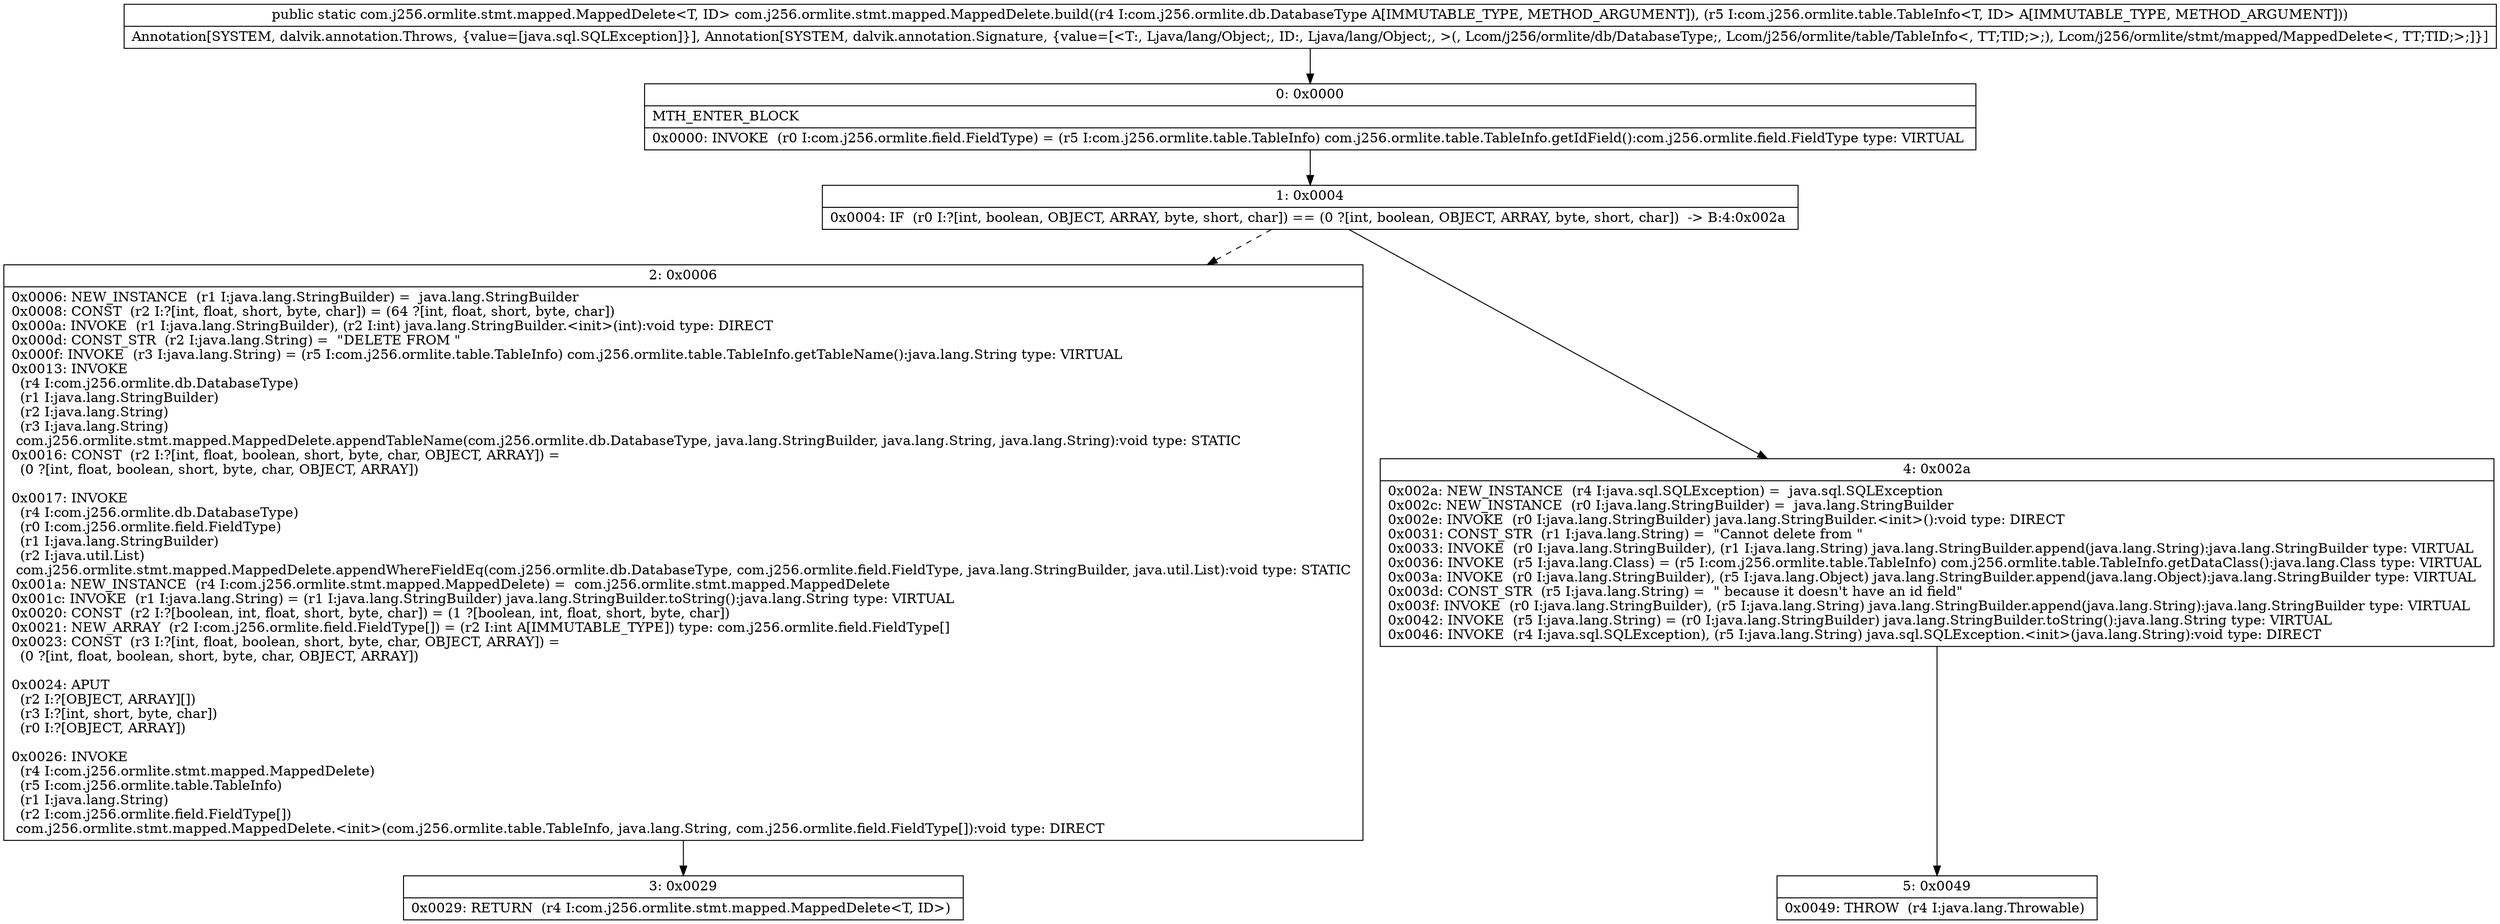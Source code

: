 digraph "CFG forcom.j256.ormlite.stmt.mapped.MappedDelete.build(Lcom\/j256\/ormlite\/db\/DatabaseType;Lcom\/j256\/ormlite\/table\/TableInfo;)Lcom\/j256\/ormlite\/stmt\/mapped\/MappedDelete;" {
Node_0 [shape=record,label="{0\:\ 0x0000|MTH_ENTER_BLOCK\l|0x0000: INVOKE  (r0 I:com.j256.ormlite.field.FieldType) = (r5 I:com.j256.ormlite.table.TableInfo) com.j256.ormlite.table.TableInfo.getIdField():com.j256.ormlite.field.FieldType type: VIRTUAL \l}"];
Node_1 [shape=record,label="{1\:\ 0x0004|0x0004: IF  (r0 I:?[int, boolean, OBJECT, ARRAY, byte, short, char]) == (0 ?[int, boolean, OBJECT, ARRAY, byte, short, char])  \-\> B:4:0x002a \l}"];
Node_2 [shape=record,label="{2\:\ 0x0006|0x0006: NEW_INSTANCE  (r1 I:java.lang.StringBuilder) =  java.lang.StringBuilder \l0x0008: CONST  (r2 I:?[int, float, short, byte, char]) = (64 ?[int, float, short, byte, char]) \l0x000a: INVOKE  (r1 I:java.lang.StringBuilder), (r2 I:int) java.lang.StringBuilder.\<init\>(int):void type: DIRECT \l0x000d: CONST_STR  (r2 I:java.lang.String) =  \"DELETE FROM \" \l0x000f: INVOKE  (r3 I:java.lang.String) = (r5 I:com.j256.ormlite.table.TableInfo) com.j256.ormlite.table.TableInfo.getTableName():java.lang.String type: VIRTUAL \l0x0013: INVOKE  \l  (r4 I:com.j256.ormlite.db.DatabaseType)\l  (r1 I:java.lang.StringBuilder)\l  (r2 I:java.lang.String)\l  (r3 I:java.lang.String)\l com.j256.ormlite.stmt.mapped.MappedDelete.appendTableName(com.j256.ormlite.db.DatabaseType, java.lang.StringBuilder, java.lang.String, java.lang.String):void type: STATIC \l0x0016: CONST  (r2 I:?[int, float, boolean, short, byte, char, OBJECT, ARRAY]) = \l  (0 ?[int, float, boolean, short, byte, char, OBJECT, ARRAY])\l \l0x0017: INVOKE  \l  (r4 I:com.j256.ormlite.db.DatabaseType)\l  (r0 I:com.j256.ormlite.field.FieldType)\l  (r1 I:java.lang.StringBuilder)\l  (r2 I:java.util.List)\l com.j256.ormlite.stmt.mapped.MappedDelete.appendWhereFieldEq(com.j256.ormlite.db.DatabaseType, com.j256.ormlite.field.FieldType, java.lang.StringBuilder, java.util.List):void type: STATIC \l0x001a: NEW_INSTANCE  (r4 I:com.j256.ormlite.stmt.mapped.MappedDelete) =  com.j256.ormlite.stmt.mapped.MappedDelete \l0x001c: INVOKE  (r1 I:java.lang.String) = (r1 I:java.lang.StringBuilder) java.lang.StringBuilder.toString():java.lang.String type: VIRTUAL \l0x0020: CONST  (r2 I:?[boolean, int, float, short, byte, char]) = (1 ?[boolean, int, float, short, byte, char]) \l0x0021: NEW_ARRAY  (r2 I:com.j256.ormlite.field.FieldType[]) = (r2 I:int A[IMMUTABLE_TYPE]) type: com.j256.ormlite.field.FieldType[] \l0x0023: CONST  (r3 I:?[int, float, boolean, short, byte, char, OBJECT, ARRAY]) = \l  (0 ?[int, float, boolean, short, byte, char, OBJECT, ARRAY])\l \l0x0024: APUT  \l  (r2 I:?[OBJECT, ARRAY][])\l  (r3 I:?[int, short, byte, char])\l  (r0 I:?[OBJECT, ARRAY])\l \l0x0026: INVOKE  \l  (r4 I:com.j256.ormlite.stmt.mapped.MappedDelete)\l  (r5 I:com.j256.ormlite.table.TableInfo)\l  (r1 I:java.lang.String)\l  (r2 I:com.j256.ormlite.field.FieldType[])\l com.j256.ormlite.stmt.mapped.MappedDelete.\<init\>(com.j256.ormlite.table.TableInfo, java.lang.String, com.j256.ormlite.field.FieldType[]):void type: DIRECT \l}"];
Node_3 [shape=record,label="{3\:\ 0x0029|0x0029: RETURN  (r4 I:com.j256.ormlite.stmt.mapped.MappedDelete\<T, ID\>) \l}"];
Node_4 [shape=record,label="{4\:\ 0x002a|0x002a: NEW_INSTANCE  (r4 I:java.sql.SQLException) =  java.sql.SQLException \l0x002c: NEW_INSTANCE  (r0 I:java.lang.StringBuilder) =  java.lang.StringBuilder \l0x002e: INVOKE  (r0 I:java.lang.StringBuilder) java.lang.StringBuilder.\<init\>():void type: DIRECT \l0x0031: CONST_STR  (r1 I:java.lang.String) =  \"Cannot delete from \" \l0x0033: INVOKE  (r0 I:java.lang.StringBuilder), (r1 I:java.lang.String) java.lang.StringBuilder.append(java.lang.String):java.lang.StringBuilder type: VIRTUAL \l0x0036: INVOKE  (r5 I:java.lang.Class) = (r5 I:com.j256.ormlite.table.TableInfo) com.j256.ormlite.table.TableInfo.getDataClass():java.lang.Class type: VIRTUAL \l0x003a: INVOKE  (r0 I:java.lang.StringBuilder), (r5 I:java.lang.Object) java.lang.StringBuilder.append(java.lang.Object):java.lang.StringBuilder type: VIRTUAL \l0x003d: CONST_STR  (r5 I:java.lang.String) =  \" because it doesn't have an id field\" \l0x003f: INVOKE  (r0 I:java.lang.StringBuilder), (r5 I:java.lang.String) java.lang.StringBuilder.append(java.lang.String):java.lang.StringBuilder type: VIRTUAL \l0x0042: INVOKE  (r5 I:java.lang.String) = (r0 I:java.lang.StringBuilder) java.lang.StringBuilder.toString():java.lang.String type: VIRTUAL \l0x0046: INVOKE  (r4 I:java.sql.SQLException), (r5 I:java.lang.String) java.sql.SQLException.\<init\>(java.lang.String):void type: DIRECT \l}"];
Node_5 [shape=record,label="{5\:\ 0x0049|0x0049: THROW  (r4 I:java.lang.Throwable) \l}"];
MethodNode[shape=record,label="{public static com.j256.ormlite.stmt.mapped.MappedDelete\<T, ID\> com.j256.ormlite.stmt.mapped.MappedDelete.build((r4 I:com.j256.ormlite.db.DatabaseType A[IMMUTABLE_TYPE, METHOD_ARGUMENT]), (r5 I:com.j256.ormlite.table.TableInfo\<T, ID\> A[IMMUTABLE_TYPE, METHOD_ARGUMENT]))  | Annotation[SYSTEM, dalvik.annotation.Throws, \{value=[java.sql.SQLException]\}], Annotation[SYSTEM, dalvik.annotation.Signature, \{value=[\<T:, Ljava\/lang\/Object;, ID:, Ljava\/lang\/Object;, \>(, Lcom\/j256\/ormlite\/db\/DatabaseType;, Lcom\/j256\/ormlite\/table\/TableInfo\<, TT;TID;\>;), Lcom\/j256\/ormlite\/stmt\/mapped\/MappedDelete\<, TT;TID;\>;]\}]\l}"];
MethodNode -> Node_0;
Node_0 -> Node_1;
Node_1 -> Node_2[style=dashed];
Node_1 -> Node_4;
Node_2 -> Node_3;
Node_4 -> Node_5;
}

